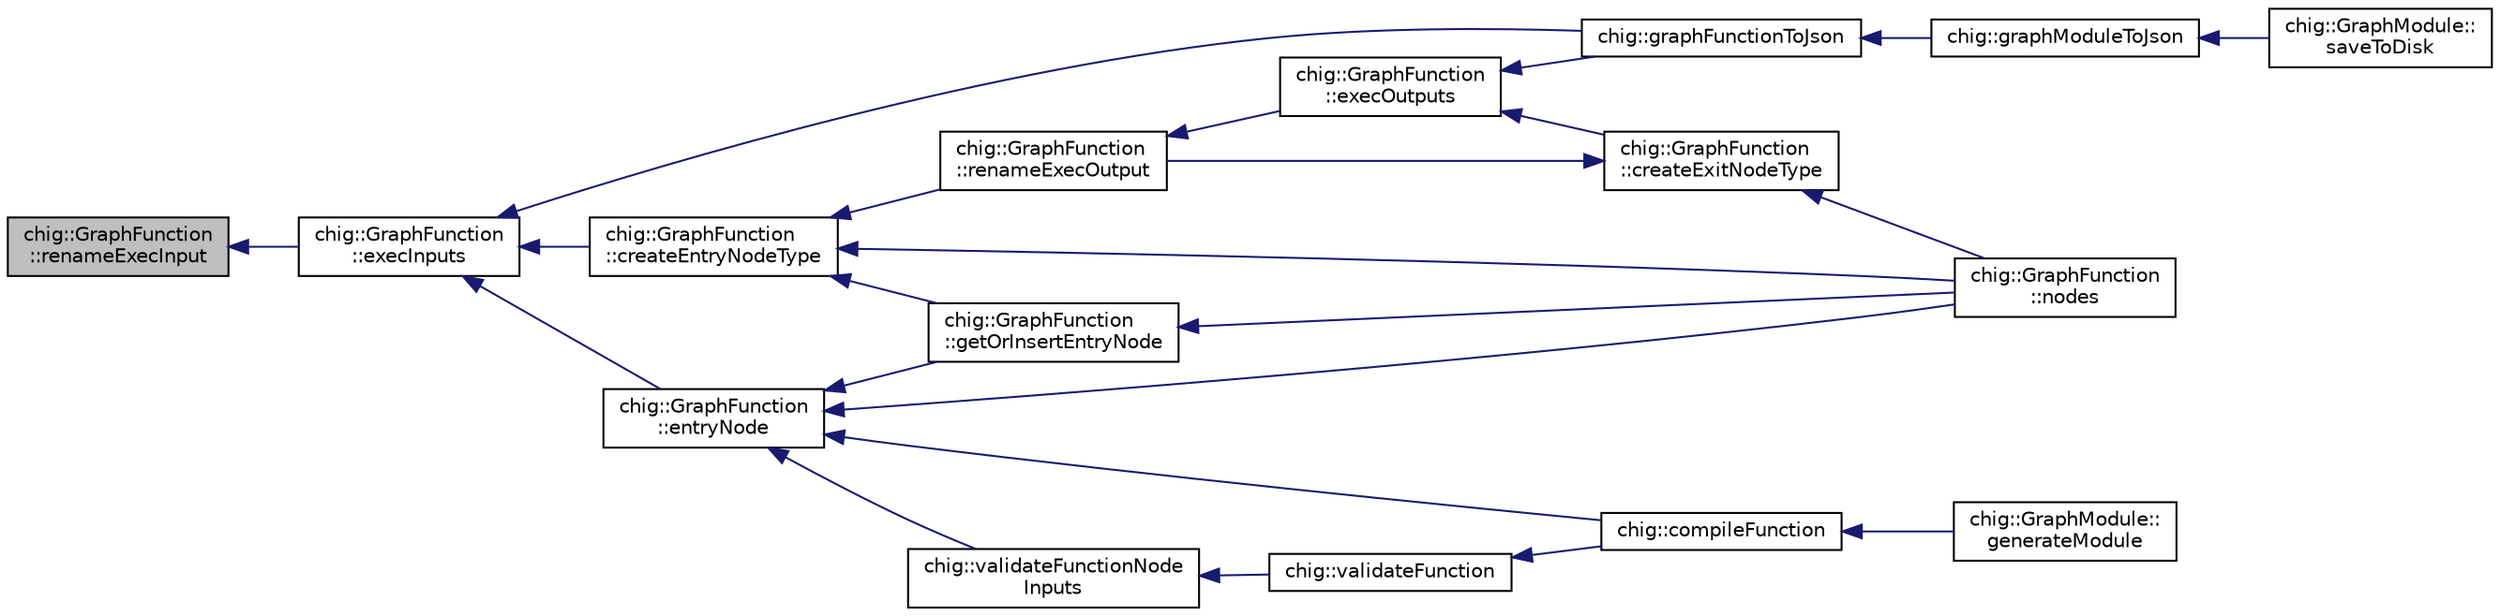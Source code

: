 digraph "chig::GraphFunction::renameExecInput"
{
 // INTERACTIVE_SVG=YES
  edge [fontname="Helvetica",fontsize="10",labelfontname="Helvetica",labelfontsize="10"];
  node [fontname="Helvetica",fontsize="10",shape=record];
  rankdir="LR";
  Node700 [label="chig::GraphFunction\l::renameExecInput",height=0.2,width=0.4,color="black", fillcolor="grey75", style="filled", fontcolor="black"];
  Node700 -> Node701 [dir="back",color="midnightblue",fontsize="10",style="solid",fontname="Helvetica"];
  Node701 [label="chig::GraphFunction\l::execInputs",height=0.2,width=0.4,color="black", fillcolor="white", style="filled",URL="$structchig_1_1GraphFunction.html#a217197f9e54f57cd7a8751a335f4710b",tooltip="Get the function exec inputs. "];
  Node701 -> Node702 [dir="back",color="midnightblue",fontsize="10",style="solid",fontname="Helvetica"];
  Node702 [label="chig::GraphFunction\l::createEntryNodeType",height=0.2,width=0.4,color="black", fillcolor="white", style="filled",URL="$structchig_1_1GraphFunction.html#abc41f524da8fd9b7308cb7abaa2b28c9",tooltip="Create a fresh NodeType for an entry. "];
  Node702 -> Node703 [dir="back",color="midnightblue",fontsize="10",style="solid",fontname="Helvetica"];
  Node703 [label="chig::GraphFunction\l::getOrInsertEntryNode",height=0.2,width=0.4,color="black", fillcolor="white", style="filled",URL="$structchig_1_1GraphFunction.html#a6b52aef92086d65539ad8be1ad78469e",tooltip="Creates an entry node if it doesn&#39;t already exist, else just return it. "];
  Node703 -> Node704 [dir="back",color="midnightblue",fontsize="10",style="solid",fontname="Helvetica"];
  Node704 [label="chig::GraphFunction\l::nodes",height=0.2,width=0.4,color="black", fillcolor="white", style="filled",URL="$structchig_1_1GraphFunction.html#aed770126edca8a167de5e44582e646de"];
  Node702 -> Node704 [dir="back",color="midnightblue",fontsize="10",style="solid",fontname="Helvetica"];
  Node702 -> Node705 [dir="back",color="midnightblue",fontsize="10",style="solid",fontname="Helvetica"];
  Node705 [label="chig::GraphFunction\l::renameExecOutput",height=0.2,width=0.4,color="black", fillcolor="white", style="filled",URL="$structchig_1_1GraphFunction.html#a242c9e82374bc304966506efd81ed0f5",tooltip="Rename an exec output If idx is out of range, this function does nothing. "];
  Node705 -> Node706 [dir="back",color="midnightblue",fontsize="10",style="solid",fontname="Helvetica"];
  Node706 [label="chig::GraphFunction\l::execOutputs",height=0.2,width=0.4,color="black", fillcolor="white", style="filled",URL="$structchig_1_1GraphFunction.html#ae155f716b072ef5f8e3ba064ae7ef8c0",tooltip="Get the function exec outputs. "];
  Node706 -> Node707 [dir="back",color="midnightblue",fontsize="10",style="solid",fontname="Helvetica"];
  Node707 [label="chig::GraphFunction\l::createExitNodeType",height=0.2,width=0.4,color="black", fillcolor="white", style="filled",URL="$structchig_1_1GraphFunction.html#ac7c52122fef0c74d9d0ee04af9a741c4",tooltip="Create a fresh NodeType for an exit. "];
  Node707 -> Node704 [dir="back",color="midnightblue",fontsize="10",style="solid",fontname="Helvetica"];
  Node707 -> Node705 [dir="back",color="midnightblue",fontsize="10",style="solid",fontname="Helvetica"];
  Node706 -> Node708 [dir="back",color="midnightblue",fontsize="10",style="solid",fontname="Helvetica"];
  Node708 [label="chig::graphFunctionToJson",height=0.2,width=0.4,color="black", fillcolor="white", style="filled",URL="$namespacechig.html#ad0fd9448ab1cd1d73351fad5967a7b9b",tooltip="Serialize a GraphFunction to json. "];
  Node708 -> Node709 [dir="back",color="midnightblue",fontsize="10",style="solid",fontname="Helvetica"];
  Node709 [label="chig::graphModuleToJson",height=0.2,width=0.4,color="black", fillcolor="white", style="filled",URL="$namespacechig.html#aaef3bb08f472ae32b2d3b292e69a007a",tooltip="Serialize a JsonModule to json. "];
  Node709 -> Node710 [dir="back",color="midnightblue",fontsize="10",style="solid",fontname="Helvetica"];
  Node710 [label="chig::GraphModule::\lsaveToDisk",height=0.2,width=0.4,color="black", fillcolor="white", style="filled",URL="$structchig_1_1GraphModule.html#accb1a64da697a29e28d78a9a09bd52ff",tooltip="Serialize to disk in the context. "];
  Node701 -> Node711 [dir="back",color="midnightblue",fontsize="10",style="solid",fontname="Helvetica"];
  Node711 [label="chig::GraphFunction\l::entryNode",height=0.2,width=0.4,color="black", fillcolor="white", style="filled",URL="$structchig_1_1GraphFunction.html#aa47e30665a08b671950c4e8411c7a4ba",tooltip="Gets the node with type lang:entry returns nullptr on failure Also returns nullptr if there are two e..."];
  Node711 -> Node712 [dir="back",color="midnightblue",fontsize="10",style="solid",fontname="Helvetica"];
  Node712 [label="chig::compileFunction",height=0.2,width=0.4,color="black", fillcolor="white", style="filled",URL="$namespacechig.html#a4f26546c4bc76c31cc822d0365be0f30",tooltip="Compile the graph to an llvm::Function (usually called from JsonModule::generateModule) ..."];
  Node712 -> Node713 [dir="back",color="midnightblue",fontsize="10",style="solid",fontname="Helvetica"];
  Node713 [label="chig::GraphModule::\lgenerateModule",height=0.2,width=0.4,color="black", fillcolor="white", style="filled",URL="$structchig_1_1GraphModule.html#a4c3a1ba833c0bd7e9a3daf0fd42eb6c6",tooltip="Generate a llvm::Module from the module. "];
  Node711 -> Node703 [dir="back",color="midnightblue",fontsize="10",style="solid",fontname="Helvetica"];
  Node711 -> Node704 [dir="back",color="midnightblue",fontsize="10",style="solid",fontname="Helvetica"];
  Node711 -> Node714 [dir="back",color="midnightblue",fontsize="10",style="solid",fontname="Helvetica"];
  Node714 [label="chig::validateFunctionNode\lInputs",height=0.2,width=0.4,color="black", fillcolor="white", style="filled",URL="$namespacechig.html#ad868894793d664b6ae994f24fc781b4b",tooltip="The make sure that nodes are called before their outputs are used. "];
  Node714 -> Node715 [dir="back",color="midnightblue",fontsize="10",style="solid",fontname="Helvetica"];
  Node715 [label="chig::validateFunction",height=0.2,width=0.4,color="black", fillcolor="white", style="filled",URL="$namespacechig.html#afccf44a2370371aae836862d9731155e",tooltip="Validate that a function is compilable. "];
  Node715 -> Node712 [dir="back",color="midnightblue",fontsize="10",style="solid",fontname="Helvetica"];
  Node701 -> Node708 [dir="back",color="midnightblue",fontsize="10",style="solid",fontname="Helvetica"];
}
